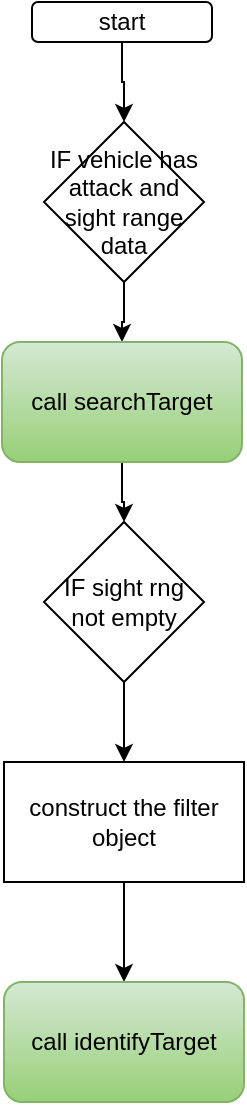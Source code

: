 <mxfile version="17.5.1" type="github">
  <diagram id="p9XERGhviIlYU3CxLlId" name="Page-1">
    <mxGraphModel dx="1038" dy="579" grid="1" gridSize="10" guides="1" tooltips="1" connect="1" arrows="1" fold="1" page="1" pageScale="1" pageWidth="850" pageHeight="1100" math="0" shadow="0">
      <root>
        <mxCell id="0" />
        <mxCell id="1" parent="0" />
        <mxCell id="5Png77VoJQPE08acSx5A-3" value="" style="edgeStyle=orthogonalEdgeStyle;rounded=0;orthogonalLoop=1;jettySize=auto;html=1;" edge="1" parent="1" source="5Png77VoJQPE08acSx5A-1" target="5Png77VoJQPE08acSx5A-2">
          <mxGeometry relative="1" as="geometry" />
        </mxCell>
        <mxCell id="5Png77VoJQPE08acSx5A-1" value="start" style="rounded=1;whiteSpace=wrap;html=1;" vertex="1" parent="1">
          <mxGeometry x="80" y="30" width="90" height="20" as="geometry" />
        </mxCell>
        <mxCell id="5Png77VoJQPE08acSx5A-9" value="" style="edgeStyle=orthogonalEdgeStyle;rounded=0;orthogonalLoop=1;jettySize=auto;html=1;" edge="1" parent="1" source="5Png77VoJQPE08acSx5A-2" target="5Png77VoJQPE08acSx5A-8">
          <mxGeometry relative="1" as="geometry" />
        </mxCell>
        <mxCell id="5Png77VoJQPE08acSx5A-2" value="IF vehicle has attack and sight range data" style="rhombus;whiteSpace=wrap;html=1;" vertex="1" parent="1">
          <mxGeometry x="86" y="90" width="80" height="80" as="geometry" />
        </mxCell>
        <mxCell id="5Png77VoJQPE08acSx5A-11" value="" style="edgeStyle=orthogonalEdgeStyle;rounded=0;orthogonalLoop=1;jettySize=auto;html=1;" edge="1" parent="1" source="5Png77VoJQPE08acSx5A-8" target="5Png77VoJQPE08acSx5A-10">
          <mxGeometry relative="1" as="geometry" />
        </mxCell>
        <mxCell id="5Png77VoJQPE08acSx5A-8" value="call&amp;nbsp;searchTarget" style="rounded=1;whiteSpace=wrap;html=1;fillColor=#d5e8d4;gradientColor=#97d077;strokeColor=#82b366;" vertex="1" parent="1">
          <mxGeometry x="65" y="200" width="120" height="60" as="geometry" />
        </mxCell>
        <mxCell id="5Png77VoJQPE08acSx5A-13" value="" style="edgeStyle=orthogonalEdgeStyle;rounded=0;orthogonalLoop=1;jettySize=auto;html=1;" edge="1" parent="1" source="5Png77VoJQPE08acSx5A-10" target="5Png77VoJQPE08acSx5A-12">
          <mxGeometry relative="1" as="geometry" />
        </mxCell>
        <mxCell id="5Png77VoJQPE08acSx5A-10" value="IF sight rng not empty" style="rhombus;whiteSpace=wrap;html=1;" vertex="1" parent="1">
          <mxGeometry x="86" y="290" width="80" height="80" as="geometry" />
        </mxCell>
        <mxCell id="5Png77VoJQPE08acSx5A-15" value="" style="edgeStyle=orthogonalEdgeStyle;rounded=0;orthogonalLoop=1;jettySize=auto;html=1;" edge="1" parent="1" source="5Png77VoJQPE08acSx5A-12" target="5Png77VoJQPE08acSx5A-14">
          <mxGeometry relative="1" as="geometry" />
        </mxCell>
        <mxCell id="5Png77VoJQPE08acSx5A-12" value="construct the filter object" style="rounded=0;whiteSpace=wrap;html=1;" vertex="1" parent="1">
          <mxGeometry x="66" y="410" width="120" height="60" as="geometry" />
        </mxCell>
        <mxCell id="5Png77VoJQPE08acSx5A-14" value="call&amp;nbsp;identifyTarget" style="rounded=1;whiteSpace=wrap;html=1;fillColor=#d5e8d4;gradientColor=#97d077;strokeColor=#82b366;" vertex="1" parent="1">
          <mxGeometry x="66" y="520" width="120" height="60" as="geometry" />
        </mxCell>
      </root>
    </mxGraphModel>
  </diagram>
</mxfile>
